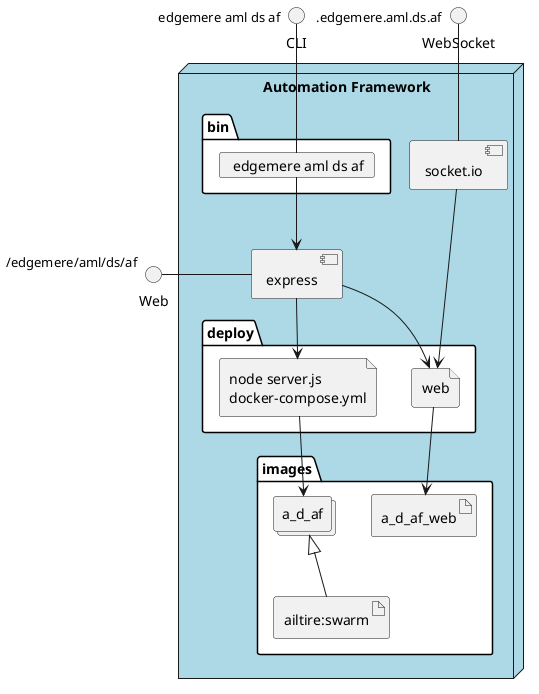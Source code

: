 @startuml
  interface CLI
  interface Web
  interface WebSocket
node "Automation Framework" #lightblue {
  component express as REST
  component socket.io as socket
  folder bin #ffffff {
    card " edgemere aml ds af" as binName
  }
  binName --> REST

  folder deploy #ffffff {
      file "node server.js\ndocker-compose.yml" as a_d_af_container
      REST --> a_d_af_container


    file "web" as web_container
    REST --> web_container
    socket ---> web_container

  }
  folder images #ffffff {
    collections "a_d_af" as a_d_afimage
    artifact "ailtire:swarm" as ailtireswarm
    a_d_afimage <|-- ailtireswarm
    a_d_af_container --> a_d_afimage


      artifact "a_d_af_web" as a_d_af_web
      web_container --> a_d_af_web

  }
}
CLI " edgemere aml ds af" -- binName
Web "/edgemere/aml/ds/af" - REST
WebSocket ".edgemere.aml.ds.af" -- socket

@enduml
